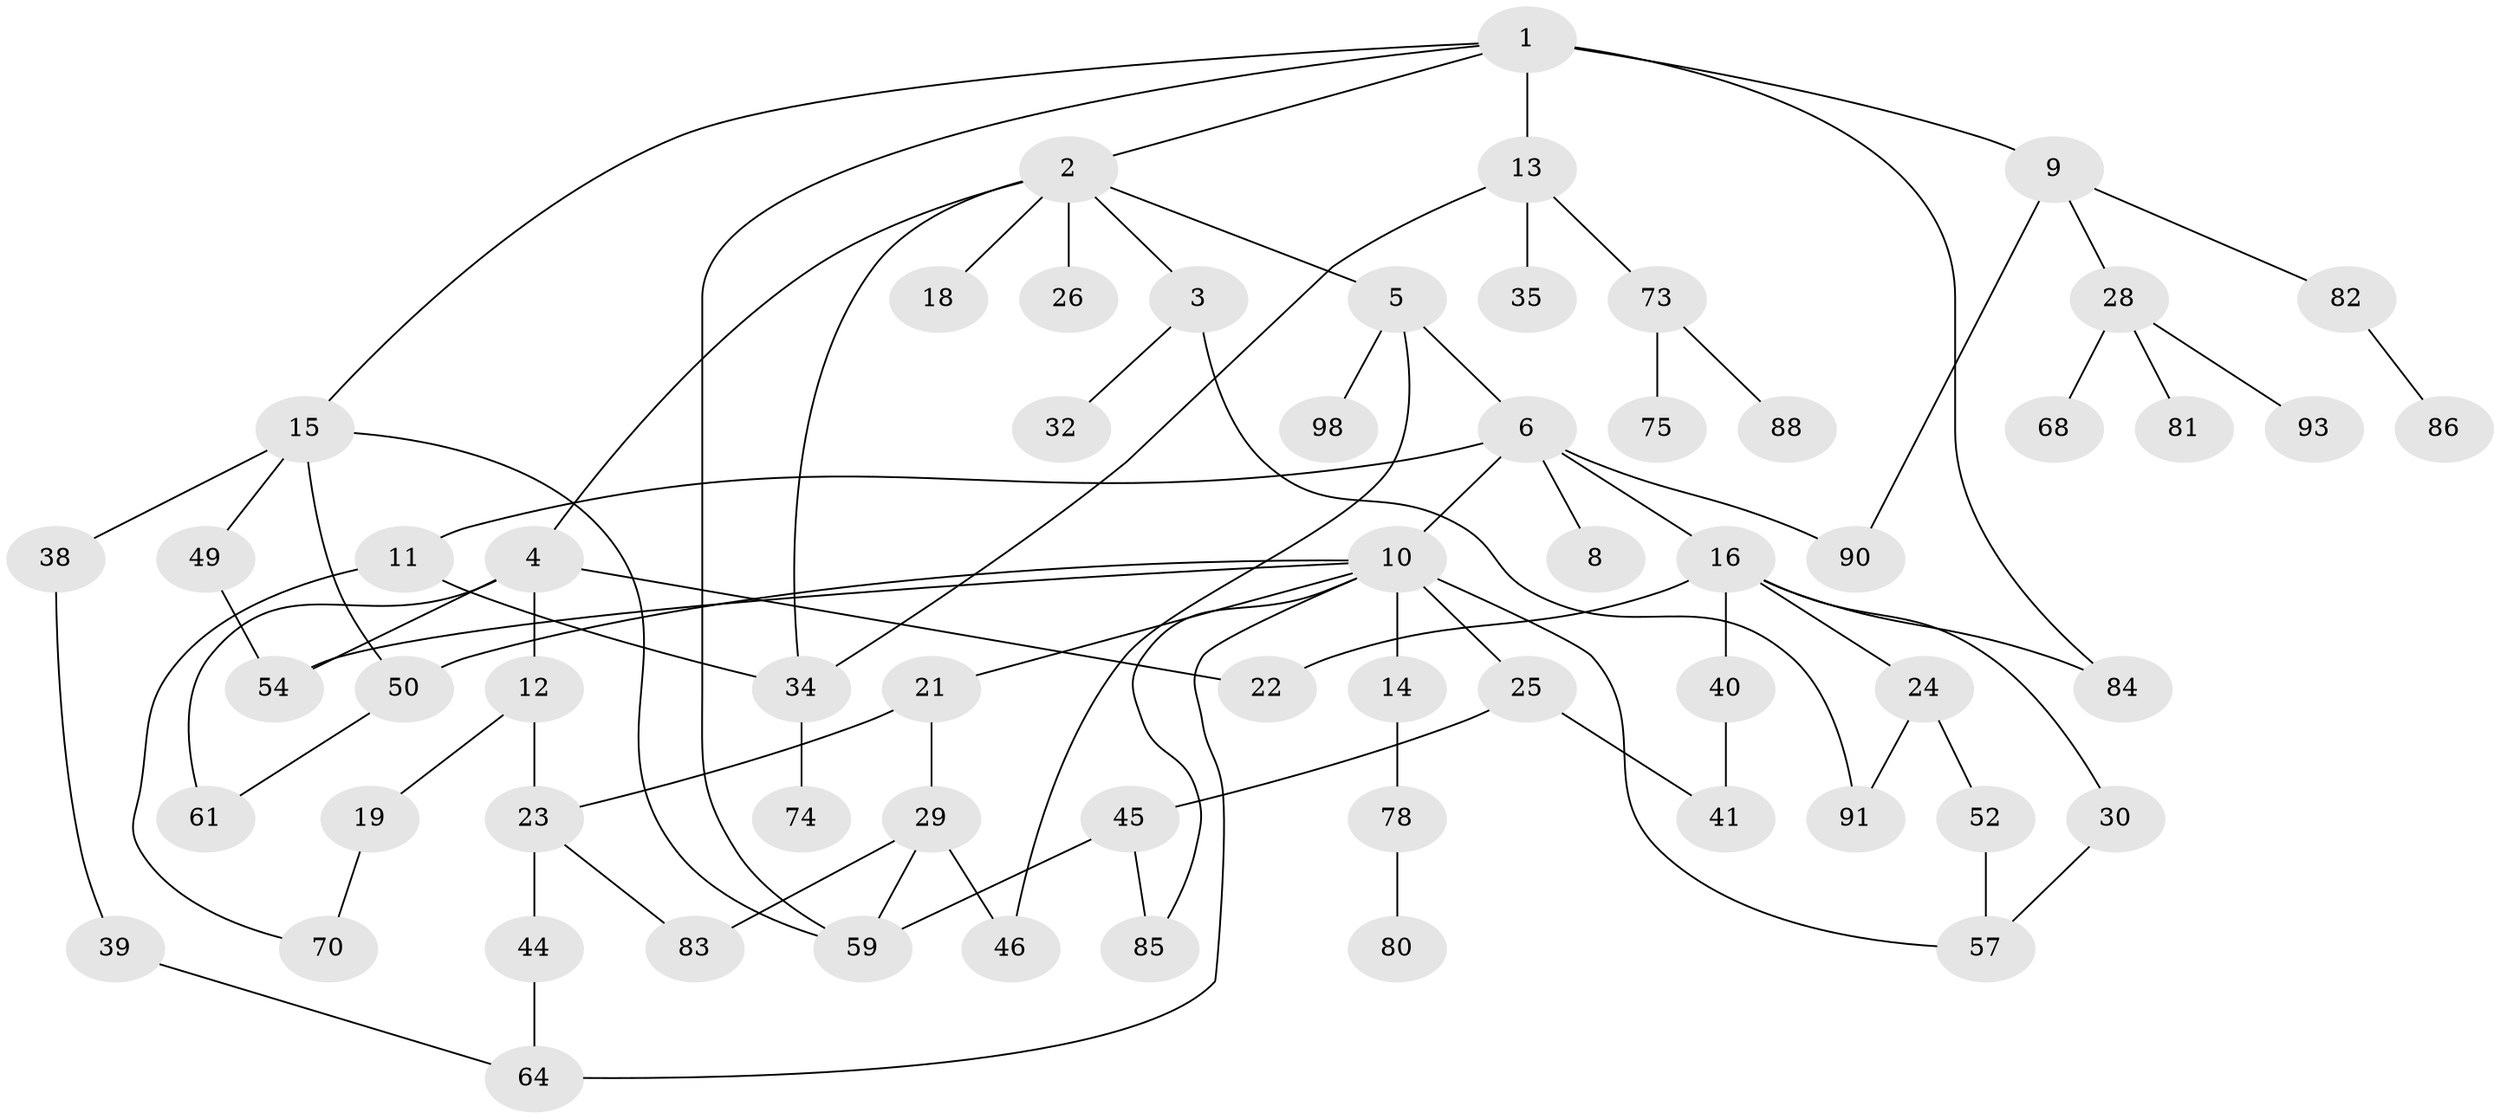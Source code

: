 // original degree distribution, {7: 0.02, 4: 0.08, 5: 0.04, 6: 0.03, 1: 0.23, 2: 0.37, 3: 0.23}
// Generated by graph-tools (version 1.1) at 2025/38/02/21/25 10:38:51]
// undirected, 62 vertices, 84 edges
graph export_dot {
graph [start="1"]
  node [color=gray90,style=filled];
  1 [super="+55"];
  2;
  3 [super="+42"];
  4 [super="+71"];
  5 [super="+7"];
  6 [super="+47"];
  8 [super="+67"];
  9 [super="+76"];
  10 [super="+43"];
  11;
  12 [super="+96"];
  13 [super="+31"];
  14 [super="+17"];
  15 [super="+58"];
  16 [super="+51"];
  18 [super="+20"];
  19 [super="+27"];
  21 [super="+36"];
  22 [super="+48"];
  23 [super="+37"];
  24 [super="+72"];
  25 [super="+100"];
  26 [super="+65"];
  28 [super="+53"];
  29 [super="+33"];
  30;
  32;
  34 [super="+66"];
  35;
  38;
  39 [super="+89"];
  40 [super="+60"];
  41;
  44 [super="+69"];
  45;
  46 [super="+62"];
  49;
  50 [super="+63"];
  52 [super="+56"];
  54 [super="+97"];
  57 [super="+94"];
  59 [super="+87"];
  61 [super="+77"];
  64 [super="+99"];
  68 [super="+79"];
  70;
  73;
  74;
  75;
  78;
  80;
  81;
  82;
  83;
  84 [super="+95"];
  85;
  86;
  88;
  90 [super="+92"];
  91;
  93;
  98;
  1 -- 2;
  1 -- 9 [weight=2];
  1 -- 13;
  1 -- 15;
  1 -- 59;
  1 -- 84;
  2 -- 3;
  2 -- 4;
  2 -- 5;
  2 -- 18;
  2 -- 26;
  2 -- 34;
  3 -- 32;
  3 -- 91;
  4 -- 12;
  4 -- 22;
  4 -- 61 [weight=2];
  4 -- 54;
  5 -- 6;
  5 -- 46;
  5 -- 98;
  6 -- 8;
  6 -- 10;
  6 -- 11;
  6 -- 16;
  6 -- 90;
  9 -- 28;
  9 -- 82;
  9 -- 90;
  10 -- 14;
  10 -- 21;
  10 -- 25;
  10 -- 64;
  10 -- 50;
  10 -- 85;
  10 -- 54;
  10 -- 57;
  11 -- 34;
  11 -- 70;
  12 -- 19;
  12 -- 23;
  13 -- 34;
  13 -- 73;
  13 -- 35;
  14 -- 78;
  15 -- 38;
  15 -- 49;
  15 -- 59;
  15 -- 50;
  16 -- 24;
  16 -- 30;
  16 -- 40;
  16 -- 84;
  16 -- 22;
  19 -- 70;
  21 -- 23;
  21 -- 29;
  23 -- 44 [weight=2];
  23 -- 83;
  24 -- 52;
  24 -- 91;
  25 -- 45;
  25 -- 41;
  28 -- 93;
  28 -- 81;
  28 -- 68;
  29 -- 59;
  29 -- 83;
  29 -- 46;
  30 -- 57;
  34 -- 74;
  38 -- 39;
  39 -- 64;
  40 -- 41;
  44 -- 64;
  45 -- 85;
  45 -- 59;
  49 -- 54;
  50 -- 61;
  52 -- 57;
  73 -- 75;
  73 -- 88;
  78 -- 80;
  82 -- 86;
}
